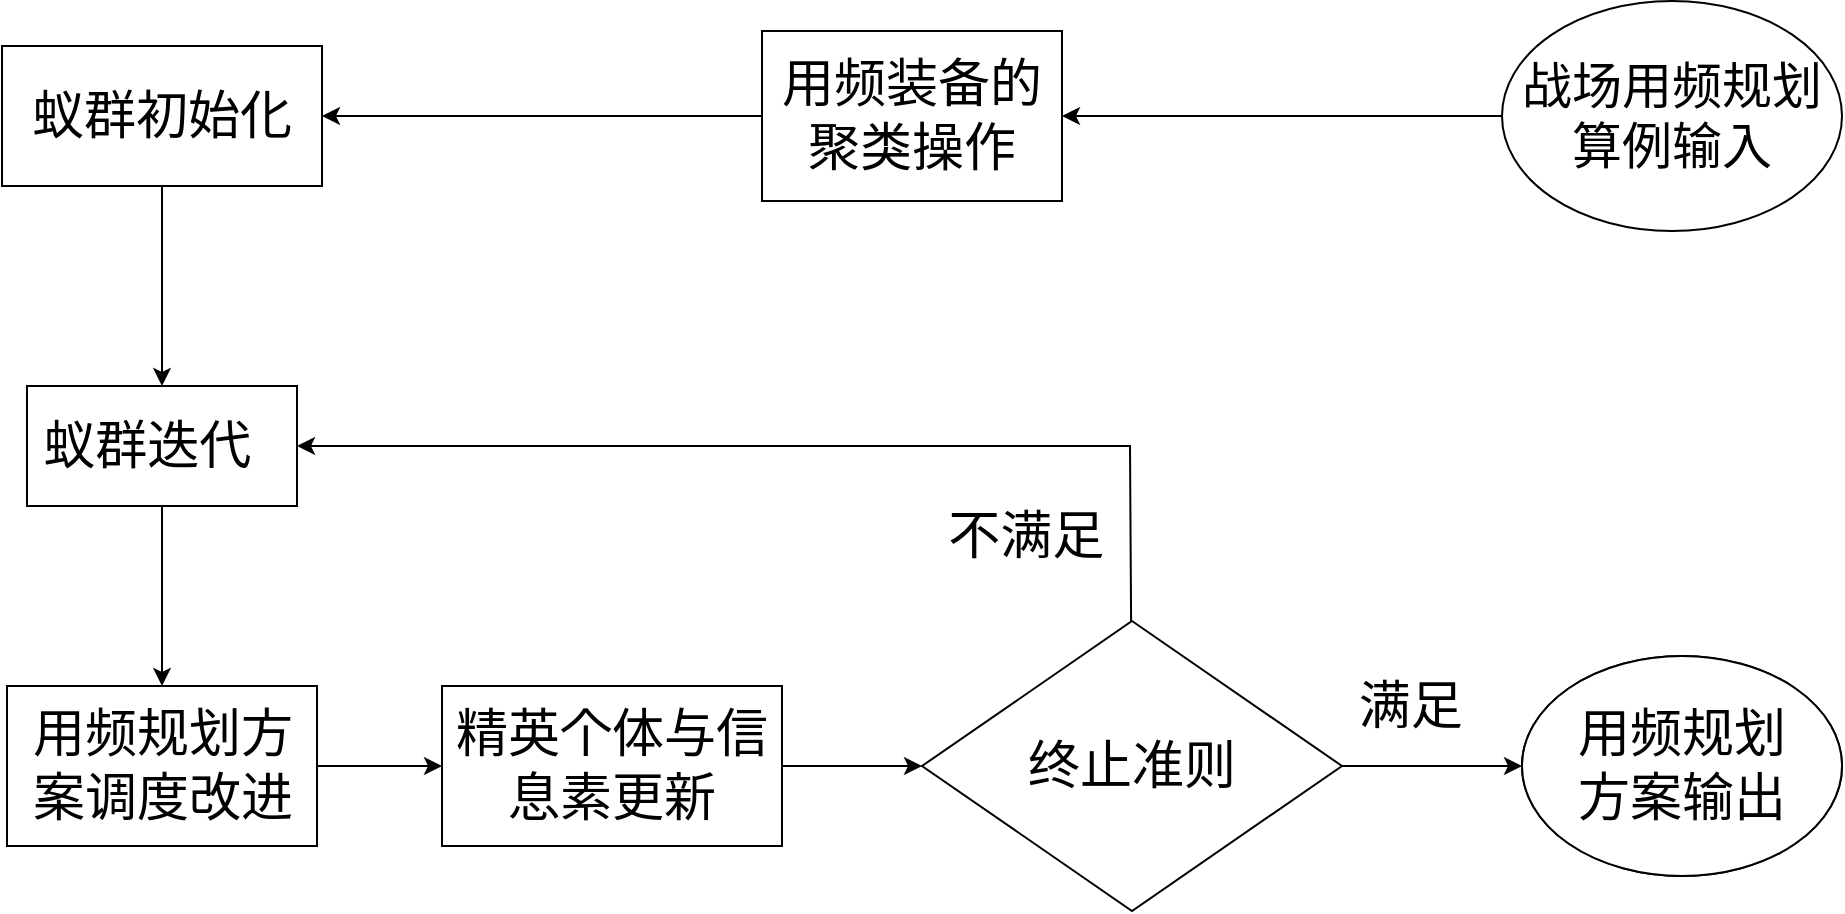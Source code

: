 <mxfile version="14.2.7" type="github">
  <diagram id="FFt84hnDlbXeYh4UH9vT" name="Page-1">
    <mxGraphModel dx="1038" dy="577" grid="1" gridSize="10" guides="1" tooltips="1" connect="1" arrows="1" fold="1" page="1" pageScale="1" pageWidth="850" pageHeight="1100" math="0" shadow="0">
      <root>
        <mxCell id="0" />
        <mxCell id="1" parent="0" />
        <mxCell id="9fBGfOxuFb9S7JFeY_Ib-10" style="edgeStyle=orthogonalEdgeStyle;rounded=0;orthogonalLoop=1;jettySize=auto;html=1;entryX=1;entryY=0.5;entryDx=0;entryDy=0;" parent="1" source="9fBGfOxuFb9S7JFeY_Ib-1" target="9fBGfOxuFb9S7JFeY_Ib-2" edge="1">
          <mxGeometry relative="1" as="geometry" />
        </mxCell>
        <mxCell id="9fBGfOxuFb9S7JFeY_Ib-1" value="&lt;div align=&quot;center&quot;&gt;&lt;pre&gt;&lt;font style=&quot;font-size: 26px&quot;&gt;用频装备的&lt;br&gt;&lt;/font&gt;&lt;font style=&quot;font-size: 26px&quot;&gt;  聚类操作  &lt;/font&gt;&lt;/pre&gt;&lt;/div&gt;" style="rounded=0;whiteSpace=wrap;html=1;align=center;" parent="1" vertex="1">
          <mxGeometry x="700" y="442.5" width="150" height="85" as="geometry" />
        </mxCell>
        <mxCell id="9fBGfOxuFb9S7JFeY_Ib-11" style="edgeStyle=orthogonalEdgeStyle;rounded=0;orthogonalLoop=1;jettySize=auto;html=1;entryX=0.5;entryY=0;entryDx=0;entryDy=0;" parent="1" source="9fBGfOxuFb9S7JFeY_Ib-2" target="9fBGfOxuFb9S7JFeY_Ib-3" edge="1">
          <mxGeometry relative="1" as="geometry" />
        </mxCell>
        <mxCell id="9fBGfOxuFb9S7JFeY_Ib-2" value="&lt;div align=&quot;center&quot;&gt;&lt;pre&gt;&lt;font style=&quot;font-size: 26px&quot;&gt; 蚁群初始化 &lt;/font&gt;&lt;/pre&gt;&lt;/div&gt;" style="rounded=0;whiteSpace=wrap;html=1;align=center;" parent="1" vertex="1">
          <mxGeometry x="320" y="450" width="160" height="70" as="geometry" />
        </mxCell>
        <mxCell id="9fBGfOxuFb9S7JFeY_Ib-12" style="edgeStyle=orthogonalEdgeStyle;rounded=0;orthogonalLoop=1;jettySize=auto;html=1;entryX=0.5;entryY=0;entryDx=0;entryDy=0;" parent="1" source="9fBGfOxuFb9S7JFeY_Ib-3" target="9fBGfOxuFb9S7JFeY_Ib-4" edge="1">
          <mxGeometry relative="1" as="geometry" />
        </mxCell>
        <mxCell id="9fBGfOxuFb9S7JFeY_Ib-3" value="&lt;pre&gt;&lt;font style=&quot;font-size: 26px&quot;&gt;蚁群迭代 &lt;/font&gt;&lt;/pre&gt;" style="rounded=0;whiteSpace=wrap;html=1;" parent="1" vertex="1">
          <mxGeometry x="332.5" y="620" width="135" height="60" as="geometry" />
        </mxCell>
        <mxCell id="9fBGfOxuFb9S7JFeY_Ib-27" value="" style="edgeStyle=none;rounded=0;orthogonalLoop=1;jettySize=auto;html=1;" parent="1" source="9fBGfOxuFb9S7JFeY_Ib-4" target="9fBGfOxuFb9S7JFeY_Ib-5" edge="1">
          <mxGeometry relative="1" as="geometry" />
        </mxCell>
        <mxCell id="9fBGfOxuFb9S7JFeY_Ib-4" value="&lt;pre&gt;&lt;font style=&quot;font-size: 26px&quot;&gt;用频规划方&lt;br&gt; 案调度改进 &lt;/font&gt;&lt;/pre&gt;" style="rounded=0;whiteSpace=wrap;html=1;" parent="1" vertex="1">
          <mxGeometry x="322.5" y="770" width="155" height="80" as="geometry" />
        </mxCell>
        <mxCell id="9fBGfOxuFb9S7JFeY_Ib-26" value="" style="edgeStyle=none;rounded=0;orthogonalLoop=1;jettySize=auto;html=1;entryX=0;entryY=0.5;entryDx=0;entryDy=0;entryPerimeter=0;" parent="1" source="9fBGfOxuFb9S7JFeY_Ib-5" target="9fBGfOxuFb9S7JFeY_Ib-5" edge="1">
          <mxGeometry relative="1" as="geometry" />
        </mxCell>
        <mxCell id="9fBGfOxuFb9S7JFeY_Ib-28" style="edgeStyle=none;rounded=0;orthogonalLoop=1;jettySize=auto;html=1;entryX=0;entryY=0.5;entryDx=0;entryDy=0;" parent="1" source="9fBGfOxuFb9S7JFeY_Ib-5" target="9fBGfOxuFb9S7JFeY_Ib-6" edge="1">
          <mxGeometry relative="1" as="geometry" />
        </mxCell>
        <mxCell id="9fBGfOxuFb9S7JFeY_Ib-5" value="&lt;pre&gt;&lt;font style=&quot;font-size: 26px&quot;&gt;精英个体与信&lt;br&gt; 息素更新 &lt;/font&gt;&lt;/pre&gt;" style="rounded=0;whiteSpace=wrap;html=1;" parent="1" vertex="1">
          <mxGeometry x="540" y="770" width="170" height="80" as="geometry" />
        </mxCell>
        <mxCell id="9fBGfOxuFb9S7JFeY_Ib-29" style="edgeStyle=none;rounded=0;orthogonalLoop=1;jettySize=auto;html=1;" parent="1" source="9fBGfOxuFb9S7JFeY_Ib-6" target="9fBGfOxuFb9S7JFeY_Ib-7" edge="1">
          <mxGeometry relative="1" as="geometry" />
        </mxCell>
        <mxCell id="9fBGfOxuFb9S7JFeY_Ib-30" style="edgeStyle=none;rounded=0;orthogonalLoop=1;jettySize=auto;html=1;entryX=1;entryY=0.5;entryDx=0;entryDy=0;" parent="1" source="9fBGfOxuFb9S7JFeY_Ib-6" target="9fBGfOxuFb9S7JFeY_Ib-3" edge="1">
          <mxGeometry relative="1" as="geometry">
            <mxPoint x="470" y="670" as="targetPoint" />
            <Array as="points">
              <mxPoint x="884" y="650" />
            </Array>
          </mxGeometry>
        </mxCell>
        <mxCell id="9fBGfOxuFb9S7JFeY_Ib-6" value="&lt;div align=&quot;center&quot;&gt;&lt;pre&gt;&lt;font style=&quot;font-size: 26px&quot;&gt;  终止准则  &lt;/font&gt;&lt;/pre&gt;&lt;/div&gt;" style="rhombus;whiteSpace=wrap;html=1;rounded=0;align=center;" parent="1" vertex="1">
          <mxGeometry x="780" y="737.5" width="210" height="145" as="geometry" />
        </mxCell>
        <mxCell id="9fBGfOxuFb9S7JFeY_Ib-7" value="&lt;div&gt;&lt;font style=&quot;font-size: 26px&quot;&gt;用频规划&lt;/font&gt;&lt;/div&gt;&lt;div&gt;&lt;font style=&quot;font-size: 26px&quot;&gt;方案输出&lt;/font&gt;&lt;/div&gt;" style="ellipse;whiteSpace=wrap;html=1;rounded=0;" parent="1" vertex="1">
          <mxGeometry x="1080" y="755" width="160" height="110" as="geometry" />
        </mxCell>
        <mxCell id="9fBGfOxuFb9S7JFeY_Ib-17" value="&lt;pre&gt;&lt;font style=&quot;font-size: 26px&quot;&gt;不满足 &lt;/font&gt;&lt;/pre&gt;" style="text;html=1;strokeColor=none;fillColor=none;align=center;verticalAlign=middle;whiteSpace=wrap;rounded=0;" parent="1" vertex="1">
          <mxGeometry x="750" y="635" width="180" height="120" as="geometry" />
        </mxCell>
        <mxCell id="9fBGfOxuFb9S7JFeY_Ib-18" value="&lt;pre&gt;&lt;font style=&quot;font-size: 26px&quot;&gt;满足  &lt;/font&gt;&lt;/pre&gt;" style="text;html=1;strokeColor=none;fillColor=none;align=center;verticalAlign=middle;whiteSpace=wrap;rounded=0;" parent="1" vertex="1">
          <mxGeometry x="950" y="720" width="180" height="120" as="geometry" />
        </mxCell>
        <mxCell id="FyRv9AyF-gEa4g3onxIG-3" value="&lt;div&gt;&lt;pre&gt;&lt;font style=&quot;font-size: 26px&quot;&gt;用频规划&lt;br&gt;方案输出&lt;/font&gt;&lt;/pre&gt;&lt;/div&gt;" style="ellipse;whiteSpace=wrap;html=1;rounded=0;" parent="1" vertex="1">
          <mxGeometry x="1080" y="755" width="160" height="110" as="geometry" />
        </mxCell>
        <mxCell id="FyRv9AyF-gEa4g3onxIG-5" style="edgeStyle=orthogonalEdgeStyle;rounded=0;orthogonalLoop=1;jettySize=auto;html=1;entryX=1;entryY=0.5;entryDx=0;entryDy=0;" parent="1" source="FyRv9AyF-gEa4g3onxIG-4" target="9fBGfOxuFb9S7JFeY_Ib-1" edge="1">
          <mxGeometry relative="1" as="geometry" />
        </mxCell>
        <mxCell id="FyRv9AyF-gEa4g3onxIG-4" value="&lt;div style=&quot;font-size: 25px&quot;&gt;&lt;pre&gt;&lt;font style=&quot;font-size: 25px&quot;&gt;战场用频规划&lt;br&gt;算例输入&lt;/font&gt;&lt;/pre&gt;&lt;/div&gt;" style="ellipse;whiteSpace=wrap;html=1;rounded=0;" parent="1" vertex="1">
          <mxGeometry x="1070" y="427.5" width="170" height="115" as="geometry" />
        </mxCell>
      </root>
    </mxGraphModel>
  </diagram>
</mxfile>
